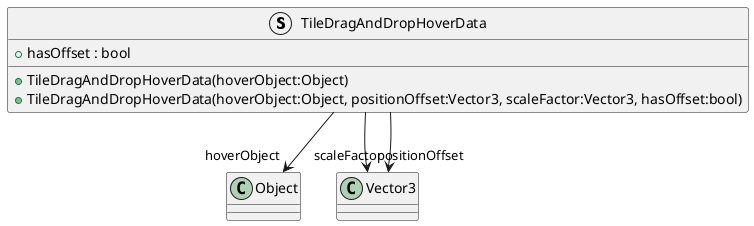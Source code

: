 @startuml
struct TileDragAndDropHoverData {
    + hasOffset : bool
    + TileDragAndDropHoverData(hoverObject:Object)
    + TileDragAndDropHoverData(hoverObject:Object, positionOffset:Vector3, scaleFactor:Vector3, hasOffset:bool)
}
TileDragAndDropHoverData --> "hoverObject" Object
TileDragAndDropHoverData --> "positionOffset" Vector3
TileDragAndDropHoverData --> "scaleFactor" Vector3
@enduml
